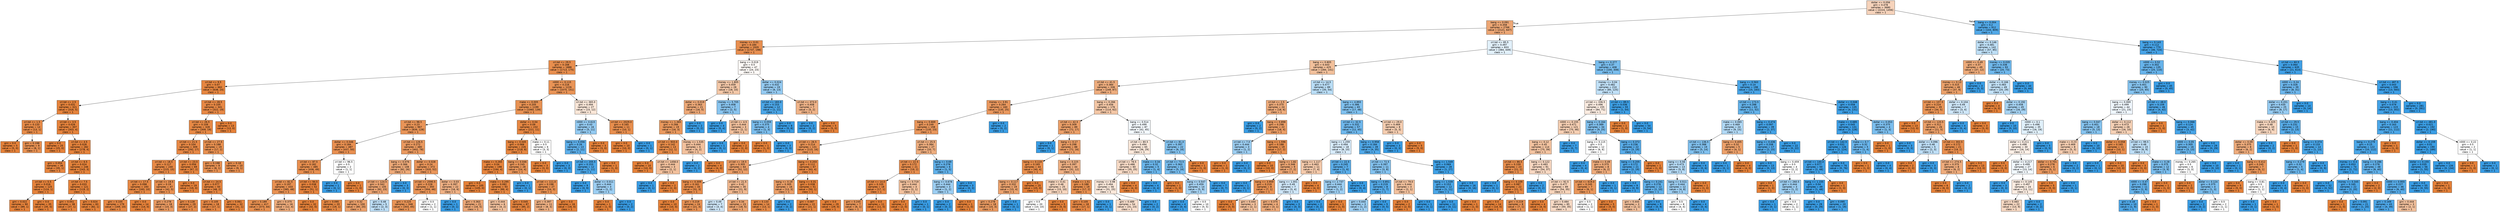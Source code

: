 digraph Tree {
node [shape=box, style="filled", color="black", fontname="helvetica"] ;
edge [fontname="helvetica"] ;
0 [label="dollar <= 0.056\ngini = 0.478\nsamples = 3680\nvalue = [2224, 1456]\nclass = 1", fillcolor="#f6d3bb"] ;
1 [label="bang <= 0.091\ngini = 0.358\nsamples = 2768\nvalue = [2121, 647]\nclass = 1", fillcolor="#eda775"] ;
0 -> 1 [labeldistance=2.5, labelangle=45, headlabel="True"] ;
2 [label="money <= 0.01\ngini = 0.184\nsamples = 1935\nvalue = [1737, 198]\nclass = 1", fillcolor="#e88f50"] ;
1 -> 2 ;
3 [label="crl.tot <= 29.5\ngini = 0.168\nsamples = 1888\nvalue = [1713, 175]\nclass = 1", fillcolor="#e88e4d"] ;
2 -> 3 ;
4 [label="crl.tot <= 9.5\ngini = 0.07\nsamples = 662\nvalue = [638, 24]\nclass = 1", fillcolor="#e68640"] ;
3 -> 4 ;
5 [label="crl.tot <= 2.5\ngini = 0.031\nsamples = 321\nvalue = [316, 5]\nclass = 1", fillcolor="#e5833c"] ;
4 -> 5 ;
6 [label="crl.tot <= 1.5\ngini = 0.133\nsamples = 14\nvalue = [13, 1]\nclass = 1", fillcolor="#e78b48"] ;
5 -> 6 ;
7 [label="gini = 0.0\nsamples = 5\nvalue = [5, 0]\nclass = 1", fillcolor="#e58139"] ;
6 -> 7 ;
8 [label="gini = 0.198\nsamples = 9\nvalue = [8, 1]\nclass = 1", fillcolor="#e89152"] ;
6 -> 8 ;
9 [label="crl.tot <= 3.5\ngini = 0.026\nsamples = 307\nvalue = [303, 4]\nclass = 1", fillcolor="#e5833c"] ;
5 -> 9 ;
10 [label="gini = 0.0\nsamples = 25\nvalue = [25, 0]\nclass = 1", fillcolor="#e58139"] ;
9 -> 10 ;
11 [label="crl.tot <= 4.5\ngini = 0.028\nsamples = 282\nvalue = [278, 4]\nclass = 1", fillcolor="#e5833c"] ;
9 -> 11 ;
12 [label="gini = 0.054\nsamples = 36\nvalue = [35, 1]\nclass = 1", fillcolor="#e6853f"] ;
11 -> 12 ;
13 [label="crl.tot <= 6.5\ngini = 0.024\nsamples = 246\nvalue = [243, 3]\nclass = 1", fillcolor="#e5833b"] ;
11 -> 13 ;
14 [label="crl.tot <= 5.5\ngini = 0.016\nsamples = 125\nvalue = [124, 1]\nclass = 1", fillcolor="#e5823b"] ;
13 -> 14 ;
15 [label="gini = 0.022\nsamples = 90\nvalue = [89, 1]\nclass = 1", fillcolor="#e5823b"] ;
14 -> 15 ;
16 [label="gini = 0.0\nsamples = 35\nvalue = [35, 0]\nclass = 1", fillcolor="#e58139"] ;
14 -> 16 ;
17 [label="crl.tot <= 7.5\ngini = 0.033\nsamples = 121\nvalue = [119, 2]\nclass = 1", fillcolor="#e5833c"] ;
13 -> 17 ;
18 [label="gini = 0.051\nsamples = 38\nvalue = [37, 1]\nclass = 1", fillcolor="#e6843e"] ;
17 -> 18 ;
19 [label="gini = 0.024\nsamples = 83\nvalue = [82, 1]\nclass = 1", fillcolor="#e5833b"] ;
17 -> 19 ;
20 [label="crl.tot <= 28.5\ngini = 0.105\nsamples = 341\nvalue = [322, 19]\nclass = 1", fillcolor="#e78845"] ;
4 -> 20 ;
21 [label="crl.tot <= 26.5\ngini = 0.109\nsamples = 328\nvalue = [309, 19]\nclass = 1", fillcolor="#e78945"] ;
20 -> 21 ;
22 [label="crl.tot <= 21.5\ngini = 0.104\nsamples = 309\nvalue = [292, 17]\nclass = 1", fillcolor="#e78845"] ;
21 -> 22 ;
23 [label="crl.tot <= 18.5\ngini = 0.117\nsamples = 240\nvalue = [225, 15]\nclass = 1", fillcolor="#e78946"] ;
22 -> 23 ;
24 [label="crl.tot <= 17.5\ngini = 0.098\nsamples = 193\nvalue = [183, 10]\nclass = 1", fillcolor="#e68844"] ;
23 -> 24 ;
25 [label="gini = 0.105\nsamples = 179\nvalue = [169, 10]\nclass = 1", fillcolor="#e78845"] ;
24 -> 25 ;
26 [label="gini = 0.0\nsamples = 14\nvalue = [14, 0]\nclass = 1", fillcolor="#e58139"] ;
24 -> 26 ;
27 [label="crl.tot <= 19.5\ngini = 0.19\nsamples = 47\nvalue = [42, 5]\nclass = 1", fillcolor="#e89051"] ;
23 -> 27 ;
28 [label="gini = 0.278\nsamples = 18\nvalue = [15, 3]\nclass = 1", fillcolor="#ea9a61"] ;
27 -> 28 ;
29 [label="gini = 0.128\nsamples = 29\nvalue = [27, 2]\nclass = 1", fillcolor="#e78a48"] ;
27 -> 29 ;
30 [label="crl.tot <= 23.5\ngini = 0.056\nsamples = 69\nvalue = [67, 2]\nclass = 1", fillcolor="#e6853f"] ;
22 -> 30 ;
31 [label="gini = 0.0\nsamples = 19\nvalue = [19, 0]\nclass = 1", fillcolor="#e58139"] ;
30 -> 31 ;
32 [label="crl.tot <= 24.5\ngini = 0.077\nsamples = 50\nvalue = [48, 2]\nclass = 1", fillcolor="#e68641"] ;
30 -> 32 ;
33 [label="gini = 0.105\nsamples = 18\nvalue = [17, 1]\nclass = 1", fillcolor="#e78845"] ;
32 -> 33 ;
34 [label="gini = 0.061\nsamples = 32\nvalue = [31, 1]\nclass = 1", fillcolor="#e6853f"] ;
32 -> 34 ;
35 [label="crl.tot <= 27.5\ngini = 0.188\nsamples = 19\nvalue = [17, 2]\nclass = 1", fillcolor="#e89050"] ;
21 -> 35 ;
36 [label="gini = 0.198\nsamples = 9\nvalue = [8, 1]\nclass = 1", fillcolor="#e89152"] ;
35 -> 36 ;
37 [label="gini = 0.18\nsamples = 10\nvalue = [9, 1]\nclass = 1", fillcolor="#e88f4f"] ;
35 -> 37 ;
38 [label="gini = 0.0\nsamples = 13\nvalue = [13, 0]\nclass = 1", fillcolor="#e58139"] ;
20 -> 38 ;
39 [label="n000 <= 0.115\ngini = 0.216\nsamples = 1226\nvalue = [1075, 151]\nclass = 1", fillcolor="#e99355"] ;
3 -> 39 ;
40 [label="make <= 0.005\ngini = 0.205\nsamples = 1199\nvalue = [1060, 139]\nclass = 1", fillcolor="#e89253"] ;
39 -> 40 ;
41 [label="crl.tot <= 98.5\ngini = 0.23\nsamples = 967\nvalue = [839, 128]\nclass = 1", fillcolor="#e99457"] ;
40 -> 41 ;
42 [label="dollar <= 0.046\ngini = 0.184\nsamples = 487\nvalue = [437, 50]\nclass = 1", fillcolor="#e88f50"] ;
41 -> 42 ;
43 [label="crl.tot <= 87.5\ngini = 0.182\nsamples = 485\nvalue = [436, 49]\nclass = 1", fillcolor="#e88f4f"] ;
42 -> 43 ;
44 [label="crl.tot <= 82.5\ngini = 0.197\nsamples = 433\nvalue = [385, 48]\nclass = 1", fillcolor="#e89152"] ;
43 -> 44 ;
45 [label="gini = 0.189\nsamples = 417\nvalue = [373, 44]\nclass = 1", fillcolor="#e89050"] ;
44 -> 45 ;
46 [label="gini = 0.375\nsamples = 16\nvalue = [12, 4]\nclass = 1", fillcolor="#eeab7b"] ;
44 -> 46 ;
47 [label="crl.tot <= 94.5\ngini = 0.038\nsamples = 52\nvalue = [51, 1]\nclass = 1", fillcolor="#e6833d"] ;
43 -> 47 ;
48 [label="gini = 0.0\nsamples = 32\nvalue = [32, 0]\nclass = 1", fillcolor="#e58139"] ;
47 -> 48 ;
49 [label="gini = 0.095\nsamples = 20\nvalue = [19, 1]\nclass = 1", fillcolor="#e68843"] ;
47 -> 49 ;
50 [label="crl.tot <= 96.5\ngini = 0.5\nsamples = 2\nvalue = [1, 1]\nclass = 1", fillcolor="#ffffff"] ;
42 -> 50 ;
51 [label="gini = 0.0\nsamples = 1\nvalue = [0, 1]\nclass = 1", fillcolor="#399de5"] ;
50 -> 51 ;
52 [label="gini = 0.0\nsamples = 1\nvalue = [1, 0]\nclass = 1", fillcolor="#e58139"] ;
50 -> 52 ;
53 [label="crl.tot <= 126.5\ngini = 0.272\nsamples = 480\nvalue = [402, 78]\nclass = 1", fillcolor="#ea995f"] ;
41 -> 53 ;
54 [label="bang <= 0.076\ngini = 0.366\nsamples = 108\nvalue = [82, 26]\nclass = 1", fillcolor="#eda978"] ;
53 -> 54 ;
55 [label="crl.tot <= 124.5\ngini = 0.342\nsamples = 105\nvalue = [82, 23]\nclass = 1", fillcolor="#eca471"] ;
54 -> 55 ;
56 [label="gini = 0.32\nsamples = 100\nvalue = [80, 20]\nclass = 1", fillcolor="#eca06a"] ;
55 -> 56 ;
57 [label="gini = 0.48\nsamples = 5\nvalue = [2, 3]\nclass = 1", fillcolor="#bddef6"] ;
55 -> 57 ;
58 [label="gini = 0.0\nsamples = 3\nvalue = [0, 3]\nclass = 1", fillcolor="#399de5"] ;
54 -> 58 ;
59 [label="dollar <= 0.028\ngini = 0.24\nsamples = 372\nvalue = [320, 52]\nclass = 1", fillcolor="#e99559"] ;
53 -> 59 ;
60 [label="crl.tot <= 2590.5\ngini = 0.228\nsamples = 350\nvalue = [304, 46]\nclass = 1", fillcolor="#e99457"] ;
59 -> 60 ;
61 [label="gini = 0.225\nsamples = 348\nvalue = [303, 45]\nclass = 1", fillcolor="#e99456"] ;
60 -> 61 ;
62 [label="gini = 0.5\nsamples = 2\nvalue = [1, 1]\nclass = 1", fillcolor="#ffffff"] ;
60 -> 62 ;
63 [label="dollar <= 0.03\ngini = 0.397\nsamples = 22\nvalue = [16, 6]\nclass = 1", fillcolor="#efb083"] ;
59 -> 63 ;
64 [label="gini = 0.0\nsamples = 1\nvalue = [0, 1]\nclass = 1", fillcolor="#399de5"] ;
63 -> 64 ;
65 [label="gini = 0.363\nsamples = 21\nvalue = [16, 5]\nclass = 1", fillcolor="#eda877"] ;
63 -> 65 ;
66 [label="dollar <= 0.04\ngini = 0.09\nsamples = 232\nvalue = [221, 11]\nclass = 1", fillcolor="#e68743"] ;
40 -> 66 ;
67 [label="bang <= 0.045\ngini = 0.068\nsamples = 226\nvalue = [218, 8]\nclass = 1", fillcolor="#e68640"] ;
66 -> 67 ;
68 [label="make <= 0.265\ngini = 0.04\nsamples = 198\nvalue = [194, 4]\nclass = 1", fillcolor="#e6843d"] ;
67 -> 68 ;
69 [label="gini = 0.0\nsamples = 105\nvalue = [105, 0]\nclass = 1", fillcolor="#e58139"] ;
68 -> 69 ;
70 [label="make <= 0.295\ngini = 0.082\nsamples = 93\nvalue = [89, 4]\nclass = 1", fillcolor="#e68742"] ;
68 -> 70 ;
71 [label="gini = 0.444\nsamples = 6\nvalue = [4, 2]\nclass = 1", fillcolor="#f2c09c"] ;
70 -> 71 ;
72 [label="gini = 0.045\nsamples = 87\nvalue = [85, 2]\nclass = 1", fillcolor="#e6843e"] ;
70 -> 72 ;
73 [label="bang <= 0.046\ngini = 0.245\nsamples = 28\nvalue = [24, 4]\nclass = 1", fillcolor="#e9965a"] ;
67 -> 73 ;
74 [label="gini = 0.0\nsamples = 1\nvalue = [0, 1]\nclass = 1", fillcolor="#399de5"] ;
73 -> 74 ;
75 [label="crl.tot <= 111.0\ngini = 0.198\nsamples = 27\nvalue = [24, 3]\nclass = 1", fillcolor="#e89152"] ;
73 -> 75 ;
76 [label="gini = 0.397\nsamples = 11\nvalue = [8, 3]\nclass = 1", fillcolor="#efb083"] ;
75 -> 76 ;
77 [label="gini = 0.0\nsamples = 16\nvalue = [16, 0]\nclass = 1", fillcolor="#e58139"] ;
75 -> 77 ;
78 [label="make <= 0.11\ngini = 0.5\nsamples = 6\nvalue = [3, 3]\nclass = 1", fillcolor="#ffffff"] ;
66 -> 78 ;
79 [label="gini = 0.0\nsamples = 3\nvalue = [3, 0]\nclass = 1", fillcolor="#e58139"] ;
78 -> 79 ;
80 [label="gini = 0.0\nsamples = 3\nvalue = [0, 3]\nclass = 1", fillcolor="#399de5"] ;
78 -> 80 ;
81 [label="crl.tot <= 365.0\ngini = 0.494\nsamples = 27\nvalue = [15, 12]\nclass = 1", fillcolor="#fae6d7"] ;
39 -> 81 ;
82 [label="n000 <= 0.615\ngini = 0.43\nsamples = 16\nvalue = [5, 11]\nclass = 1", fillcolor="#93caf1"] ;
81 -> 82 ;
83 [label="bang <= 0.056\ngini = 0.26\nsamples = 13\nvalue = [2, 11]\nclass = 1", fillcolor="#5dafea"] ;
82 -> 83 ;
84 [label="crl.tot <= 205.5\ngini = 0.153\nsamples = 12\nvalue = [1, 11]\nclass = 1", fillcolor="#4ba6e7"] ;
83 -> 84 ;
85 [label="gini = 0.0\nsamples = 9\nvalue = [0, 9]\nclass = 1", fillcolor="#399de5"] ;
84 -> 85 ;
86 [label="dollar <= 0.011\ngini = 0.444\nsamples = 3\nvalue = [1, 2]\nclass = 1", fillcolor="#9ccef2"] ;
84 -> 86 ;
87 [label="gini = 0.0\nsamples = 1\nvalue = [1, 0]\nclass = 1", fillcolor="#e58139"] ;
86 -> 87 ;
88 [label="gini = 0.0\nsamples = 2\nvalue = [0, 2]\nclass = 1", fillcolor="#399de5"] ;
86 -> 88 ;
89 [label="gini = 0.0\nsamples = 1\nvalue = [1, 0]\nclass = 1", fillcolor="#e58139"] ;
83 -> 89 ;
90 [label="gini = 0.0\nsamples = 3\nvalue = [3, 0]\nclass = 1", fillcolor="#e58139"] ;
82 -> 90 ;
91 [label="crl.tot <= 2029.0\ngini = 0.165\nsamples = 11\nvalue = [10, 1]\nclass = 1", fillcolor="#e88e4d"] ;
81 -> 91 ;
92 [label="gini = 0.0\nsamples = 10\nvalue = [10, 0]\nclass = 1", fillcolor="#e58139"] ;
91 -> 92 ;
93 [label="gini = 0.0\nsamples = 1\nvalue = [0, 1]\nclass = 1", fillcolor="#399de5"] ;
91 -> 93 ;
94 [label="bang <= 0.019\ngini = 0.5\nsamples = 47\nvalue = [24, 23]\nclass = 1", fillcolor="#fefaf7"] ;
2 -> 94 ;
95 [label="money <= 1.805\ngini = 0.459\nsamples = 28\nvalue = [18, 10]\nclass = 1", fillcolor="#f3c7a7"] ;
94 -> 95 ;
96 [label="dollar <= 0.019\ngini = 0.363\nsamples = 21\nvalue = [16, 5]\nclass = 1", fillcolor="#eda877"] ;
95 -> 96 ;
97 [label="money <= 1.365\ngini = 0.266\nsamples = 19\nvalue = [16, 3]\nclass = 1", fillcolor="#ea995e"] ;
96 -> 97 ;
98 [label="crl.tot <= 933.0\ngini = 0.142\nsamples = 13\nvalue = [12, 1]\nclass = 1", fillcolor="#e78c49"] ;
97 -> 98 ;
99 [label="gini = 0.0\nsamples = 10\nvalue = [10, 0]\nclass = 1", fillcolor="#e58139"] ;
98 -> 99 ;
100 [label="crl.tot <= 1458.0\ngini = 0.444\nsamples = 3\nvalue = [2, 1]\nclass = 1", fillcolor="#f2c09c"] ;
98 -> 100 ;
101 [label="gini = 0.0\nsamples = 1\nvalue = [0, 1]\nclass = 1", fillcolor="#399de5"] ;
100 -> 101 ;
102 [label="gini = 0.0\nsamples = 2\nvalue = [2, 0]\nclass = 1", fillcolor="#e58139"] ;
100 -> 102 ;
103 [label="money <= 1.535\ngini = 0.444\nsamples = 6\nvalue = [4, 2]\nclass = 1", fillcolor="#f2c09c"] ;
97 -> 103 ;
104 [label="gini = 0.0\nsamples = 2\nvalue = [0, 2]\nclass = 1", fillcolor="#399de5"] ;
103 -> 104 ;
105 [label="gini = 0.0\nsamples = 4\nvalue = [4, 0]\nclass = 1", fillcolor="#e58139"] ;
103 -> 105 ;
106 [label="gini = 0.0\nsamples = 2\nvalue = [0, 2]\nclass = 1", fillcolor="#399de5"] ;
96 -> 106 ;
107 [label="money <= 5.705\ngini = 0.408\nsamples = 7\nvalue = [2, 5]\nclass = 1", fillcolor="#88c4ef"] ;
95 -> 107 ;
108 [label="gini = 0.0\nsamples = 4\nvalue = [0, 4]\nclass = 1", fillcolor="#399de5"] ;
107 -> 108 ;
109 [label="crl.tot <= 4.5\ngini = 0.444\nsamples = 3\nvalue = [2, 1]\nclass = 1", fillcolor="#f2c09c"] ;
107 -> 109 ;
110 [label="gini = 0.0\nsamples = 1\nvalue = [0, 1]\nclass = 1", fillcolor="#399de5"] ;
109 -> 110 ;
111 [label="gini = 0.0\nsamples = 2\nvalue = [2, 0]\nclass = 1", fillcolor="#e58139"] ;
109 -> 111 ;
112 [label="dollar <= 0.024\ngini = 0.432\nsamples = 19\nvalue = [6, 13]\nclass = 1", fillcolor="#94caf1"] ;
94 -> 112 ;
113 [label="crl.tot <= 183.0\ngini = 0.153\nsamples = 12\nvalue = [1, 11]\nclass = 1", fillcolor="#4ba6e7"] ;
112 -> 113 ;
114 [label="bang <= 0.059\ngini = 0.375\nsamples = 4\nvalue = [1, 3]\nclass = 1", fillcolor="#7bbeee"] ;
113 -> 114 ;
115 [label="gini = 0.0\nsamples = 1\nvalue = [1, 0]\nclass = 1", fillcolor="#e58139"] ;
114 -> 115 ;
116 [label="gini = 0.0\nsamples = 3\nvalue = [0, 3]\nclass = 1", fillcolor="#399de5"] ;
114 -> 116 ;
117 [label="gini = 0.0\nsamples = 8\nvalue = [0, 8]\nclass = 1", fillcolor="#399de5"] ;
113 -> 117 ;
118 [label="crl.tot <= 373.0\ngini = 0.408\nsamples = 7\nvalue = [5, 2]\nclass = 1", fillcolor="#efb388"] ;
112 -> 118 ;
119 [label="gini = 0.0\nsamples = 2\nvalue = [0, 2]\nclass = 1", fillcolor="#399de5"] ;
118 -> 119 ;
120 [label="gini = 0.0\nsamples = 5\nvalue = [5, 0]\nclass = 1", fillcolor="#e58139"] ;
118 -> 120 ;
121 [label="crl.tot <= 85.5\ngini = 0.497\nsamples = 833\nvalue = [384, 449]\nclass = 1", fillcolor="#e2f1fb"] ;
1 -> 121 ;
122 [label="bang <= 0.805\ngini = 0.443\nsamples = 425\nvalue = [284, 141]\nclass = 1", fillcolor="#f2c09b"] ;
121 -> 122 ;
123 [label="crl.tot <= 41.5\ngini = 0.384\nsamples = 336\nvalue = [249, 87]\nclass = 1", fillcolor="#eead7e"] ;
122 -> 123 ;
124 [label="money <= 3.91\ngini = 0.264\nsamples = 160\nvalue = [135, 25]\nclass = 1", fillcolor="#ea985e"] ;
123 -> 124 ;
125 [label="bang <= 0.669\ngini = 0.249\nsamples = 158\nvalue = [135, 23]\nclass = 1", fillcolor="#e9965b"] ;
124 -> 125 ;
126 [label="crl.tot <= 26.5\ngini = 0.214\nsamples = 131\nvalue = [115, 16]\nclass = 1", fillcolor="#e99355"] ;
125 -> 126 ;
127 [label="crl.tot <= 19.5\ngini = 0.305\nsamples = 64\nvalue = [52, 12]\nclass = 1", fillcolor="#eb9e67"] ;
126 -> 127 ;
128 [label="bang <= 0.309\ngini = 0.161\nsamples = 34\nvalue = [31, 3]\nclass = 1", fillcolor="#e88d4c"] ;
127 -> 128 ;
129 [label="gini = 0.0\nsamples = 10\nvalue = [10, 0]\nclass = 1", fillcolor="#e58139"] ;
128 -> 129 ;
130 [label="gini = 0.219\nsamples = 24\nvalue = [21, 3]\nclass = 1", fillcolor="#e99355"] ;
128 -> 130 ;
131 [label="crl.tot <= 21.5\ngini = 0.42\nsamples = 30\nvalue = [21, 9]\nclass = 1", fillcolor="#f0b78e"] ;
127 -> 131 ;
132 [label="gini = 0.49\nsamples = 7\nvalue = [3, 4]\nclass = 1", fillcolor="#cee6f8"] ;
131 -> 132 ;
133 [label="gini = 0.34\nsamples = 23\nvalue = [18, 5]\nclass = 1", fillcolor="#eca470"] ;
131 -> 133 ;
134 [label="bang <= 0.203\ngini = 0.112\nsamples = 67\nvalue = [63, 4]\nclass = 1", fillcolor="#e78946"] ;
126 -> 134 ;
135 [label="bang <= 0.19\ngini = 0.305\nsamples = 16\nvalue = [13, 3]\nclass = 1", fillcolor="#eb9e67"] ;
134 -> 135 ;
136 [label="gini = 0.133\nsamples = 14\nvalue = [13, 1]\nclass = 1", fillcolor="#e78b48"] ;
135 -> 136 ;
137 [label="gini = 0.0\nsamples = 2\nvalue = [0, 2]\nclass = 1", fillcolor="#399de5"] ;
135 -> 137 ;
138 [label="bang <= 0.31\ngini = 0.038\nsamples = 51\nvalue = [50, 1]\nclass = 1", fillcolor="#e6843d"] ;
134 -> 138 ;
139 [label="gini = 0.087\nsamples = 22\nvalue = [21, 1]\nclass = 1", fillcolor="#e68742"] ;
138 -> 139 ;
140 [label="gini = 0.0\nsamples = 29\nvalue = [29, 0]\nclass = 1", fillcolor="#e58139"] ;
138 -> 140 ;
141 [label="crl.tot <= 25.5\ngini = 0.384\nsamples = 27\nvalue = [20, 7]\nclass = 1", fillcolor="#eead7e"] ;
125 -> 141 ;
142 [label="crl.tot <= 22.5\ngini = 0.172\nsamples = 21\nvalue = [19, 2]\nclass = 1", fillcolor="#e88e4e"] ;
141 -> 142 ;
143 [label="crl.tot <= 14.0\ngini = 0.105\nsamples = 18\nvalue = [17, 1]\nclass = 1", fillcolor="#e78845"] ;
142 -> 143 ;
144 [label="gini = 0.245\nsamples = 7\nvalue = [6, 1]\nclass = 1", fillcolor="#e9965a"] ;
143 -> 144 ;
145 [label="gini = 0.0\nsamples = 11\nvalue = [11, 0]\nclass = 1", fillcolor="#e58139"] ;
143 -> 145 ;
146 [label="bang <= 0.719\ngini = 0.444\nsamples = 3\nvalue = [2, 1]\nclass = 1", fillcolor="#f2c09c"] ;
142 -> 146 ;
147 [label="gini = 0.0\nsamples = 2\nvalue = [2, 0]\nclass = 1", fillcolor="#e58139"] ;
146 -> 147 ;
148 [label="gini = 0.0\nsamples = 1\nvalue = [0, 1]\nclass = 1", fillcolor="#399de5"] ;
146 -> 148 ;
149 [label="bang <= 0.69\ngini = 0.278\nsamples = 6\nvalue = [1, 5]\nclass = 1", fillcolor="#61b1ea"] ;
141 -> 149 ;
150 [label="bang <= 0.678\ngini = 0.444\nsamples = 3\nvalue = [1, 2]\nclass = 1", fillcolor="#9ccef2"] ;
149 -> 150 ;
151 [label="gini = 0.0\nsamples = 2\nvalue = [0, 2]\nclass = 1", fillcolor="#399de5"] ;
150 -> 151 ;
152 [label="gini = 0.0\nsamples = 1\nvalue = [1, 0]\nclass = 1", fillcolor="#e58139"] ;
150 -> 152 ;
153 [label="gini = 0.0\nsamples = 3\nvalue = [0, 3]\nclass = 1", fillcolor="#399de5"] ;
149 -> 153 ;
154 [label="gini = 0.0\nsamples = 2\nvalue = [0, 2]\nclass = 1", fillcolor="#399de5"] ;
124 -> 154 ;
155 [label="bang <= 0.266\ngini = 0.456\nsamples = 176\nvalue = [114, 62]\nclass = 1", fillcolor="#f3c6a5"] ;
123 -> 155 ;
156 [label="crl.tot <= 42.5\ngini = 0.309\nsamples = 89\nvalue = [72, 17]\nclass = 1", fillcolor="#eb9f68"] ;
155 -> 156 ;
157 [label="gini = 0.0\nsamples = 1\nvalue = [0, 1]\nclass = 1", fillcolor="#399de5"] ;
156 -> 157 ;
158 [label="bang <= 0.17\ngini = 0.298\nsamples = 88\nvalue = [72, 16]\nclass = 1", fillcolor="#eb9d65"] ;
156 -> 158 ;
159 [label="bang <= 0.119\ngini = 0.165\nsamples = 44\nvalue = [40, 4]\nclass = 1", fillcolor="#e88e4d"] ;
158 -> 159 ;
160 [label="bang <= 0.117\ngini = 0.332\nsamples = 19\nvalue = [15, 4]\nclass = 1", fillcolor="#eca36e"] ;
159 -> 160 ;
161 [label="gini = 0.278\nsamples = 18\nvalue = [15, 3]\nclass = 1", fillcolor="#ea9a61"] ;
160 -> 161 ;
162 [label="gini = 0.0\nsamples = 1\nvalue = [0, 1]\nclass = 1", fillcolor="#399de5"] ;
160 -> 162 ;
163 [label="gini = 0.0\nsamples = 25\nvalue = [25, 0]\nclass = 1", fillcolor="#e58139"] ;
159 -> 163 ;
164 [label="bang <= 0.225\ngini = 0.397\nsamples = 44\nvalue = [32, 12]\nclass = 1", fillcolor="#efb083"] ;
158 -> 164 ;
165 [label="make <= 0.41\ngini = 0.48\nsamples = 25\nvalue = [15, 10]\nclass = 1", fillcolor="#f6d5bd"] ;
164 -> 165 ;
166 [label="gini = 0.5\nsamples = 20\nvalue = [10, 10]\nclass = 1", fillcolor="#ffffff"] ;
165 -> 166 ;
167 [label="gini = 0.0\nsamples = 5\nvalue = [5, 0]\nclass = 1", fillcolor="#e58139"] ;
165 -> 167 ;
168 [label="make <= 1.51\ngini = 0.188\nsamples = 19\nvalue = [17, 2]\nclass = 1", fillcolor="#e89050"] ;
164 -> 168 ;
169 [label="gini = 0.105\nsamples = 18\nvalue = [17, 1]\nclass = 1", fillcolor="#e78845"] ;
168 -> 169 ;
170 [label="gini = 0.0\nsamples = 1\nvalue = [0, 1]\nclass = 1", fillcolor="#399de5"] ;
168 -> 170 ;
171 [label="bang <= 0.514\ngini = 0.499\nsamples = 87\nvalue = [42, 45]\nclass = 1", fillcolor="#f2f8fd"] ;
155 -> 171 ;
172 [label="crl.tot <= 80.5\ngini = 0.494\nsamples = 65\nvalue = [36, 29]\nclass = 1", fillcolor="#fae7d9"] ;
171 -> 172 ;
173 [label="crl.tot <= 78.5\ngini = 0.486\nsamples = 60\nvalue = [35, 25]\nclass = 1", fillcolor="#f8dbc6"] ;
172 -> 173 ;
174 [label="money <= 0.98\ngini = 0.494\nsamples = 56\nvalue = [31, 25]\nclass = 1", fillcolor="#fae7d9"] ;
173 -> 174 ;
175 [label="gini = 0.489\nsamples = 54\nvalue = [31, 23]\nclass = 1", fillcolor="#f8decc"] ;
174 -> 175 ;
176 [label="gini = 0.0\nsamples = 2\nvalue = [0, 2]\nclass = 1", fillcolor="#399de5"] ;
174 -> 176 ;
177 [label="gini = 0.0\nsamples = 4\nvalue = [4, 0]\nclass = 1", fillcolor="#e58139"] ;
173 -> 177 ;
178 [label="make <= 0.34\ngini = 0.32\nsamples = 5\nvalue = [1, 4]\nclass = 1", fillcolor="#6ab6ec"] ;
172 -> 178 ;
179 [label="gini = 0.0\nsamples = 4\nvalue = [0, 4]\nclass = 1", fillcolor="#399de5"] ;
178 -> 179 ;
180 [label="gini = 0.0\nsamples = 1\nvalue = [1, 0]\nclass = 1", fillcolor="#e58139"] ;
178 -> 180 ;
181 [label="crl.tot <= 81.0\ngini = 0.397\nsamples = 22\nvalue = [6, 16]\nclass = 1", fillcolor="#83c2ef"] ;
171 -> 181 ;
182 [label="crl.tot <= 73.5\ngini = 0.363\nsamples = 21\nvalue = [5, 16]\nclass = 1", fillcolor="#77bced"] ;
181 -> 182 ;
183 [label="bang <= 0.547\ngini = 0.459\nsamples = 14\nvalue = [5, 9]\nclass = 1", fillcolor="#a7d3f3"] ;
182 -> 183 ;
184 [label="gini = 0.0\nsamples = 4\nvalue = [0, 4]\nclass = 1", fillcolor="#399de5"] ;
183 -> 184 ;
185 [label="gini = 0.5\nsamples = 10\nvalue = [5, 5]\nclass = 1", fillcolor="#ffffff"] ;
183 -> 185 ;
186 [label="gini = 0.0\nsamples = 7\nvalue = [0, 7]\nclass = 1", fillcolor="#399de5"] ;
182 -> 186 ;
187 [label="gini = 0.0\nsamples = 1\nvalue = [1, 0]\nclass = 1", fillcolor="#e58139"] ;
181 -> 187 ;
188 [label="crl.tot <= 14.5\ngini = 0.477\nsamples = 89\nvalue = [35, 54]\nclass = 1", fillcolor="#b9ddf6"] ;
122 -> 188 ;
189 [label="crl.tot <= 2.5\ngini = 0.375\nsamples = 24\nvalue = [18, 6]\nclass = 1", fillcolor="#eeab7b"] ;
188 -> 189 ;
190 [label="gini = 0.0\nsamples = 2\nvalue = [0, 2]\nclass = 1", fillcolor="#399de5"] ;
189 -> 190 ;
191 [label="bang <= 0.898\ngini = 0.298\nsamples = 22\nvalue = [18, 4]\nclass = 1", fillcolor="#eb9d65"] ;
189 -> 191 ;
192 [label="crl.tot <= 7.0\ngini = 0.444\nsamples = 3\nvalue = [1, 2]\nclass = 1", fillcolor="#9ccef2"] ;
191 -> 192 ;
193 [label="gini = 0.0\nsamples = 1\nvalue = [1, 0]\nclass = 1", fillcolor="#e58139"] ;
192 -> 193 ;
194 [label="gini = 0.0\nsamples = 2\nvalue = [0, 2]\nclass = 1", fillcolor="#399de5"] ;
192 -> 194 ;
195 [label="bang <= 1.596\ngini = 0.188\nsamples = 19\nvalue = [17, 2]\nclass = 1", fillcolor="#e89050"] ;
191 -> 195 ;
196 [label="gini = 0.0\nsamples = 10\nvalue = [10, 0]\nclass = 1", fillcolor="#e58139"] ;
195 -> 196 ;
197 [label="bang <= 1.82\ngini = 0.346\nsamples = 9\nvalue = [7, 2]\nclass = 1", fillcolor="#eca572"] ;
195 -> 197 ;
198 [label="gini = 0.0\nsamples = 1\nvalue = [0, 1]\nclass = 1", fillcolor="#399de5"] ;
197 -> 198 ;
199 [label="bang <= 3.959\ngini = 0.219\nsamples = 8\nvalue = [7, 1]\nclass = 1", fillcolor="#e99355"] ;
197 -> 199 ;
200 [label="gini = 0.0\nsamples = 5\nvalue = [5, 0]\nclass = 1", fillcolor="#e58139"] ;
199 -> 200 ;
201 [label="gini = 0.444\nsamples = 3\nvalue = [2, 1]\nclass = 1", fillcolor="#f2c09c"] ;
199 -> 201 ;
202 [label="bang <= 4.893\ngini = 0.386\nsamples = 65\nvalue = [17, 48]\nclass = 1", fillcolor="#7fc0ee"] ;
188 -> 202 ;
203 [label="crl.tot <= 32.5\ngini = 0.332\nsamples = 57\nvalue = [12, 45]\nclass = 1", fillcolor="#6eb7ec"] ;
202 -> 203 ;
204 [label="bang <= 1.259\ngini = 0.494\nsamples = 18\nvalue = [8, 10]\nclass = 1", fillcolor="#d7ebfa"] ;
203 -> 204 ;
205 [label="bang <= 1.117\ngini = 0.463\nsamples = 11\nvalue = [7, 4]\nclass = 1", fillcolor="#f4c9aa"] ;
204 -> 205 ;
206 [label="bang <= 1.001\ngini = 0.49\nsamples = 7\nvalue = [3, 4]\nclass = 1", fillcolor="#cee6f8"] ;
205 -> 206 ;
207 [label="gini = 0.375\nsamples = 4\nvalue = [3, 1]\nclass = 1", fillcolor="#eeab7b"] ;
206 -> 207 ;
208 [label="gini = 0.0\nsamples = 3\nvalue = [0, 3]\nclass = 1", fillcolor="#399de5"] ;
206 -> 208 ;
209 [label="gini = 0.0\nsamples = 4\nvalue = [4, 0]\nclass = 1", fillcolor="#e58139"] ;
205 -> 209 ;
210 [label="crl.tot <= 22.5\ngini = 0.245\nsamples = 7\nvalue = [1, 6]\nclass = 1", fillcolor="#5aade9"] ;
204 -> 210 ;
211 [label="bang <= 2.737\ngini = 0.444\nsamples = 3\nvalue = [1, 2]\nclass = 1", fillcolor="#9ccef2"] ;
210 -> 211 ;
212 [label="gini = 0.0\nsamples = 2\nvalue = [0, 2]\nclass = 1", fillcolor="#399de5"] ;
211 -> 212 ;
213 [label="gini = 0.0\nsamples = 1\nvalue = [1, 0]\nclass = 1", fillcolor="#e58139"] ;
211 -> 213 ;
214 [label="gini = 0.0\nsamples = 4\nvalue = [0, 4]\nclass = 1", fillcolor="#399de5"] ;
210 -> 214 ;
215 [label="bang <= 0.958\ngini = 0.184\nsamples = 39\nvalue = [4, 35]\nclass = 1", fillcolor="#50a8e8"] ;
203 -> 215 ;
216 [label="crl.tot <= 72.5\ngini = 0.397\nsamples = 11\nvalue = [3, 8]\nclass = 1", fillcolor="#83c2ef"] ;
215 -> 216 ;
217 [label="bang <= 0.851\ngini = 0.219\nsamples = 8\nvalue = [1, 7]\nclass = 1", fillcolor="#55abe9"] ;
216 -> 217 ;
218 [label="gini = 0.444\nsamples = 3\nvalue = [1, 2]\nclass = 1", fillcolor="#9ccef2"] ;
217 -> 218 ;
219 [label="gini = 0.0\nsamples = 5\nvalue = [0, 5]\nclass = 1", fillcolor="#399de5"] ;
217 -> 219 ;
220 [label="crl.tot <= 79.0\ngini = 0.444\nsamples = 3\nvalue = [2, 1]\nclass = 1", fillcolor="#f2c09c"] ;
216 -> 220 ;
221 [label="gini = 0.0\nsamples = 2\nvalue = [2, 0]\nclass = 1", fillcolor="#e58139"] ;
220 -> 221 ;
222 [label="gini = 0.0\nsamples = 1\nvalue = [0, 1]\nclass = 1", fillcolor="#399de5"] ;
220 -> 222 ;
223 [label="bang <= 1.549\ngini = 0.069\nsamples = 28\nvalue = [1, 27]\nclass = 1", fillcolor="#40a1e6"] ;
215 -> 223 ;
224 [label="bang <= 1.539\ngini = 0.153\nsamples = 12\nvalue = [1, 11]\nclass = 1", fillcolor="#4ba6e7"] ;
223 -> 224 ;
225 [label="gini = 0.0\nsamples = 11\nvalue = [0, 11]\nclass = 1", fillcolor="#399de5"] ;
224 -> 225 ;
226 [label="gini = 0.0\nsamples = 1\nvalue = [1, 0]\nclass = 1", fillcolor="#e58139"] ;
224 -> 226 ;
227 [label="gini = 0.0\nsamples = 16\nvalue = [0, 16]\nclass = 1", fillcolor="#399de5"] ;
223 -> 227 ;
228 [label="crl.tot <= 29.0\ngini = 0.469\nsamples = 8\nvalue = [5, 3]\nclass = 1", fillcolor="#f5cdb0"] ;
202 -> 228 ;
229 [label="gini = 0.0\nsamples = 3\nvalue = [0, 3]\nclass = 1", fillcolor="#399de5"] ;
228 -> 229 ;
230 [label="gini = 0.0\nsamples = 5\nvalue = [5, 0]\nclass = 1", fillcolor="#e58139"] ;
228 -> 230 ;
231 [label="bang <= 0.377\ngini = 0.37\nsamples = 408\nvalue = [100, 308]\nclass = 1", fillcolor="#79bded"] ;
121 -> 231 ;
232 [label="money <= 0.04\ngini = 0.482\nsamples = 210\nvalue = [85, 125]\nclass = 1", fillcolor="#c0e0f7"] ;
231 -> 232 ;
233 [label="crl.tot <= 336.5\ngini = 0.496\nsamples = 155\nvalue = [84, 71]\nclass = 1", fillcolor="#fbebe0"] ;
232 -> 233 ;
234 [label="n000 <= 0.155\ngini = 0.471\nsamples = 121\nvalue = [75, 46]\nclass = 1", fillcolor="#f5ceb2"] ;
233 -> 234 ;
235 [label="bang <= 0.12\ngini = 0.45\nsamples = 114\nvalue = [75, 39]\nclass = 1", fillcolor="#f3c3a0"] ;
234 -> 235 ;
236 [label="crl.tot <= 86.5\ngini = 0.159\nsamples = 23\nvalue = [21, 2]\nclass = 1", fillcolor="#e78d4c"] ;
235 -> 236 ;
237 [label="gini = 0.0\nsamples = 1\nvalue = [0, 1]\nclass = 1", fillcolor="#399de5"] ;
236 -> 237 ;
238 [label="bang <= 0.109\ngini = 0.087\nsamples = 22\nvalue = [21, 1]\nclass = 1", fillcolor="#e68742"] ;
236 -> 238 ;
239 [label="gini = 0.0\nsamples = 14\nvalue = [14, 0]\nclass = 1", fillcolor="#e58139"] ;
238 -> 239 ;
240 [label="gini = 0.219\nsamples = 8\nvalue = [7, 1]\nclass = 1", fillcolor="#e99355"] ;
238 -> 240 ;
241 [label="bang <= 0.122\ngini = 0.483\nsamples = 91\nvalue = [54, 37]\nclass = 1", fillcolor="#f7d7c1"] ;
235 -> 241 ;
242 [label="gini = 0.0\nsamples = 2\nvalue = [0, 2]\nclass = 1", fillcolor="#399de5"] ;
241 -> 242 ;
243 [label="crl.tot <= 92.5\ngini = 0.477\nsamples = 89\nvalue = [54, 35]\nclass = 1", fillcolor="#f6d3b9"] ;
241 -> 243 ;
244 [label="gini = 0.0\nsamples = 4\nvalue = [4, 0]\nclass = 1", fillcolor="#e58139"] ;
243 -> 244 ;
245 [label="gini = 0.484\nsamples = 85\nvalue = [50, 35]\nclass = 1", fillcolor="#f7d9c4"] ;
243 -> 245 ;
246 [label="gini = 0.0\nsamples = 7\nvalue = [0, 7]\nclass = 1", fillcolor="#399de5"] ;
234 -> 246 ;
247 [label="bang <= 0.164\ngini = 0.389\nsamples = 34\nvalue = [9, 25]\nclass = 1", fillcolor="#80c0ee"] ;
233 -> 247 ;
248 [label="bang <= 0.115\ngini = 0.5\nsamples = 12\nvalue = [6, 6]\nclass = 1", fillcolor="#ffffff"] ;
247 -> 248 ;
249 [label="gini = 0.0\nsamples = 4\nvalue = [0, 4]\nclass = 1", fillcolor="#399de5"] ;
248 -> 249 ;
250 [label="make <= 0.49\ngini = 0.375\nsamples = 8\nvalue = [6, 2]\nclass = 1", fillcolor="#eeab7b"] ;
248 -> 250 ;
251 [label="crl.tot <= 619.0\ngini = 0.245\nsamples = 7\nvalue = [6, 1]\nclass = 1", fillcolor="#e9965a"] ;
250 -> 251 ;
252 [label="gini = 0.5\nsamples = 2\nvalue = [1, 1]\nclass = 1", fillcolor="#ffffff"] ;
251 -> 252 ;
253 [label="gini = 0.0\nsamples = 5\nvalue = [5, 0]\nclass = 1", fillcolor="#e58139"] ;
251 -> 253 ;
254 [label="gini = 0.0\nsamples = 1\nvalue = [0, 1]\nclass = 1", fillcolor="#399de5"] ;
250 -> 254 ;
255 [label="bang <= 0.372\ngini = 0.236\nsamples = 22\nvalue = [3, 19]\nclass = 1", fillcolor="#58ace9"] ;
247 -> 255 ;
256 [label="bang <= 0.205\ngini = 0.172\nsamples = 21\nvalue = [2, 19]\nclass = 1", fillcolor="#4ea7e8"] ;
255 -> 256 ;
257 [label="gini = 0.0\nsamples = 9\nvalue = [0, 9]\nclass = 1", fillcolor="#399de5"] ;
256 -> 257 ;
258 [label="bang <= 0.241\ngini = 0.278\nsamples = 12\nvalue = [2, 10]\nclass = 1", fillcolor="#61b1ea"] ;
256 -> 258 ;
259 [label="gini = 0.444\nsamples = 3\nvalue = [2, 1]\nclass = 1", fillcolor="#f2c09c"] ;
258 -> 259 ;
260 [label="gini = 0.0\nsamples = 9\nvalue = [0, 9]\nclass = 1", fillcolor="#399de5"] ;
258 -> 260 ;
261 [label="gini = 0.0\nsamples = 1\nvalue = [1, 0]\nclass = 1", fillcolor="#e58139"] ;
255 -> 261 ;
262 [label="crl.tot <= 89.5\ngini = 0.036\nsamples = 55\nvalue = [1, 54]\nclass = 1", fillcolor="#3d9fe5"] ;
232 -> 262 ;
263 [label="gini = 0.0\nsamples = 1\nvalue = [1, 0]\nclass = 1", fillcolor="#e58139"] ;
262 -> 263 ;
264 [label="gini = 0.0\nsamples = 54\nvalue = [0, 54]\nclass = 1", fillcolor="#399de5"] ;
262 -> 264 ;
265 [label="bang <= 0.563\ngini = 0.14\nsamples = 198\nvalue = [15, 183]\nclass = 1", fillcolor="#49a5e7"] ;
231 -> 265 ;
266 [label="crl.tot <= 173.5\ngini = 0.288\nsamples = 63\nvalue = [11, 52]\nclass = 1", fillcolor="#63b2ea"] ;
265 -> 266 ;
267 [label="make <= 0.065\ngini = 0.469\nsamples = 24\nvalue = [9, 15]\nclass = 1", fillcolor="#b0d8f5"] ;
266 -> 267 ;
268 [label="crl.tot <= 136.5\ngini = 0.388\nsamples = 19\nvalue = [5, 14]\nclass = 1", fillcolor="#80c0ee"] ;
267 -> 268 ;
269 [label="bang <= 0.56\ngini = 0.473\nsamples = 13\nvalue = [5, 8]\nclass = 1", fillcolor="#b5daf5"] ;
268 -> 269 ;
270 [label="bang <= 0.511\ngini = 0.444\nsamples = 12\nvalue = [4, 8]\nclass = 1", fillcolor="#9ccef2"] ;
269 -> 270 ;
271 [label="gini = 0.5\nsamples = 8\nvalue = [4, 4]\nclass = 1", fillcolor="#ffffff"] ;
270 -> 271 ;
272 [label="gini = 0.0\nsamples = 4\nvalue = [0, 4]\nclass = 1", fillcolor="#399de5"] ;
270 -> 272 ;
273 [label="gini = 0.0\nsamples = 1\nvalue = [1, 0]\nclass = 1", fillcolor="#e58139"] ;
269 -> 273 ;
274 [label="gini = 0.0\nsamples = 6\nvalue = [0, 6]\nclass = 1", fillcolor="#399de5"] ;
268 -> 274 ;
275 [label="bang <= 0.405\ngini = 0.32\nsamples = 5\nvalue = [4, 1]\nclass = 1", fillcolor="#eca06a"] ;
267 -> 275 ;
276 [label="gini = 0.0\nsamples = 1\nvalue = [0, 1]\nclass = 1", fillcolor="#399de5"] ;
275 -> 276 ;
277 [label="gini = 0.0\nsamples = 4\nvalue = [4, 0]\nclass = 1", fillcolor="#e58139"] ;
275 -> 277 ;
278 [label="bang <= 0.474\ngini = 0.097\nsamples = 39\nvalue = [2, 37]\nclass = 1", fillcolor="#44a2e6"] ;
266 -> 278 ;
279 [label="bang <= 0.436\ngini = 0.208\nsamples = 17\nvalue = [2, 15]\nclass = 1", fillcolor="#53aae8"] ;
278 -> 279 ;
280 [label="gini = 0.0\nsamples = 13\nvalue = [0, 13]\nclass = 1", fillcolor="#399de5"] ;
279 -> 280 ;
281 [label="bang <= 0.459\ngini = 0.5\nsamples = 4\nvalue = [2, 2]\nclass = 1", fillcolor="#ffffff"] ;
279 -> 281 ;
282 [label="gini = 0.0\nsamples = 1\nvalue = [1, 0]\nclass = 1", fillcolor="#e58139"] ;
281 -> 282 ;
283 [label="crl.tot <= 260.5\ngini = 0.444\nsamples = 3\nvalue = [1, 2]\nclass = 1", fillcolor="#9ccef2"] ;
281 -> 283 ;
284 [label="gini = 0.0\nsamples = 1\nvalue = [0, 1]\nclass = 1", fillcolor="#399de5"] ;
283 -> 284 ;
285 [label="gini = 0.5\nsamples = 2\nvalue = [1, 1]\nclass = 1", fillcolor="#ffffff"] ;
283 -> 285 ;
286 [label="gini = 0.0\nsamples = 22\nvalue = [0, 22]\nclass = 1", fillcolor="#399de5"] ;
278 -> 286 ;
287 [label="dollar <= 0.048\ngini = 0.058\nsamples = 135\nvalue = [4, 131]\nclass = 1", fillcolor="#3fa0e6"] ;
265 -> 287 ;
288 [label="make <= 0.685\ngini = 0.045\nsamples = 131\nvalue = [3, 128]\nclass = 1", fillcolor="#3e9fe6"] ;
287 -> 288 ;
289 [label="crl.tot <= 142.5\ngini = 0.031\nsamples = 126\nvalue = [2, 124]\nclass = 1", fillcolor="#3c9fe5"] ;
288 -> 289 ;
290 [label="crl.tot <= 140.0\ngini = 0.077\nsamples = 50\nvalue = [2, 48]\nclass = 1", fillcolor="#41a1e6"] ;
289 -> 290 ;
291 [label="bang <= 1.155\ngini = 0.04\nsamples = 49\nvalue = [1, 48]\nclass = 1", fillcolor="#3d9fe6"] ;
290 -> 291 ;
292 [label="gini = 0.0\nsamples = 29\nvalue = [0, 29]\nclass = 1", fillcolor="#399de5"] ;
291 -> 292 ;
293 [label="gini = 0.095\nsamples = 20\nvalue = [1, 19]\nclass = 1", fillcolor="#43a2e6"] ;
291 -> 293 ;
294 [label="gini = 0.0\nsamples = 1\nvalue = [1, 0]\nclass = 1", fillcolor="#e58139"] ;
290 -> 294 ;
295 [label="gini = 0.0\nsamples = 76\nvalue = [0, 76]\nclass = 1", fillcolor="#399de5"] ;
289 -> 295 ;
296 [label="make <= 0.7\ngini = 0.32\nsamples = 5\nvalue = [1, 4]\nclass = 1", fillcolor="#6ab6ec"] ;
288 -> 296 ;
297 [label="gini = 0.0\nsamples = 1\nvalue = [1, 0]\nclass = 1", fillcolor="#e58139"] ;
296 -> 297 ;
298 [label="gini = 0.0\nsamples = 4\nvalue = [0, 4]\nclass = 1", fillcolor="#399de5"] ;
296 -> 298 ;
299 [label="dollar <= 0.053\ngini = 0.375\nsamples = 4\nvalue = [1, 3]\nclass = 1", fillcolor="#7bbeee"] ;
287 -> 299 ;
300 [label="gini = 0.0\nsamples = 1\nvalue = [1, 0]\nclass = 1", fillcolor="#e58139"] ;
299 -> 300 ;
301 [label="gini = 0.0\nsamples = 3\nvalue = [0, 3]\nclass = 1", fillcolor="#399de5"] ;
299 -> 301 ;
302 [label="bang <= 0.004\ngini = 0.2\nsamples = 912\nvalue = [103, 809]\nclass = 1", fillcolor="#52a9e8"] ;
0 -> 302 [labeldistance=2.5, labelangle=-45, headlabel="False"] ;
303 [label="dollar <= 0.146\ngini = 0.481\nsamples = 142\nvalue = [57, 85]\nclass = 1", fillcolor="#bedff6"] ;
302 -> 303 ;
304 [label="n000 <= 0.49\ngini = 0.37\nsamples = 49\nvalue = [37, 12]\nclass = 1", fillcolor="#edaa79"] ;
303 -> 304 ;
305 [label="money <= 0.13\ngini = 0.315\nsamples = 46\nvalue = [37, 9]\nclass = 1", fillcolor="#eba069"] ;
304 -> 305 ;
306 [label="crl.tot <= 107.5\ngini = 0.224\nsamples = 39\nvalue = [34, 5]\nclass = 1", fillcolor="#e99456"] ;
305 -> 306 ;
307 [label="gini = 0.0\nsamples = 13\nvalue = [13, 0]\nclass = 1", fillcolor="#e58139"] ;
306 -> 307 ;
308 [label="crl.tot <= 120.5\ngini = 0.311\nsamples = 26\nvalue = [21, 5]\nclass = 1", fillcolor="#eb9f68"] ;
306 -> 308 ;
309 [label="dollar <= 0.096\ngini = 0.48\nsamples = 5\nvalue = [2, 3]\nclass = 1", fillcolor="#bddef6"] ;
308 -> 309 ;
310 [label="gini = 0.0\nsamples = 2\nvalue = [2, 0]\nclass = 1", fillcolor="#e58139"] ;
309 -> 310 ;
311 [label="gini = 0.0\nsamples = 3\nvalue = [0, 3]\nclass = 1", fillcolor="#399de5"] ;
309 -> 311 ;
312 [label="crl.tot <= 302.5\ngini = 0.172\nsamples = 21\nvalue = [19, 2]\nclass = 1", fillcolor="#e88e4e"] ;
308 -> 312 ;
313 [label="crl.tot <= 274.5\ngini = 0.375\nsamples = 8\nvalue = [6, 2]\nclass = 1", fillcolor="#eeab7b"] ;
312 -> 313 ;
314 [label="gini = 0.0\nsamples = 6\nvalue = [6, 0]\nclass = 1", fillcolor="#e58139"] ;
313 -> 314 ;
315 [label="gini = 0.0\nsamples = 2\nvalue = [0, 2]\nclass = 1", fillcolor="#399de5"] ;
313 -> 315 ;
316 [label="gini = 0.0\nsamples = 13\nvalue = [13, 0]\nclass = 1", fillcolor="#e58139"] ;
312 -> 316 ;
317 [label="dollar <= 0.104\ngini = 0.49\nsamples = 7\nvalue = [3, 4]\nclass = 1", fillcolor="#cee6f8"] ;
305 -> 317 ;
318 [label="gini = 0.0\nsamples = 4\nvalue = [0, 4]\nclass = 1", fillcolor="#399de5"] ;
317 -> 318 ;
319 [label="gini = 0.0\nsamples = 3\nvalue = [3, 0]\nclass = 1", fillcolor="#e58139"] ;
317 -> 319 ;
320 [label="gini = 0.0\nsamples = 3\nvalue = [0, 3]\nclass = 1", fillcolor="#399de5"] ;
304 -> 320 ;
321 [label="money <= 0.035\ngini = 0.338\nsamples = 93\nvalue = [20, 73]\nclass = 1", fillcolor="#6fb8ec"] ;
303 -> 321 ;
322 [label="dollar <= 0.166\ngini = 0.483\nsamples = 49\nvalue = [20, 29]\nclass = 1", fillcolor="#c2e1f7"] ;
321 -> 322 ;
323 [label="gini = 0.0\nsamples = 4\nvalue = [4, 0]\nclass = 1", fillcolor="#e58139"] ;
322 -> 323 ;
324 [label="dollar <= 0.192\ngini = 0.458\nsamples = 45\nvalue = [16, 29]\nclass = 1", fillcolor="#a6d3f3"] ;
322 -> 324 ;
325 [label="gini = 0.0\nsamples = 10\nvalue = [0, 10]\nclass = 1", fillcolor="#399de5"] ;
324 -> 325 ;
326 [label="n000 <= 0.1\ngini = 0.496\nsamples = 35\nvalue = [16, 19]\nclass = 1", fillcolor="#e0f0fb"] ;
324 -> 326 ;
327 [label="dollar <= 0.211\ngini = 0.498\nsamples = 30\nvalue = [16, 14]\nclass = 1", fillcolor="#fcefe6"] ;
326 -> 327 ;
328 [label="gini = 0.0\nsamples = 3\nvalue = [3, 0]\nclass = 1", fillcolor="#e58139"] ;
327 -> 328 ;
329 [label="dollar <= 0.217\ngini = 0.499\nsamples = 27\nvalue = [13, 14]\nclass = 1", fillcolor="#f1f8fd"] ;
327 -> 329 ;
330 [label="gini = 0.0\nsamples = 3\nvalue = [0, 3]\nclass = 1", fillcolor="#399de5"] ;
329 -> 330 ;
331 [label="make <= 0.145\ngini = 0.497\nsamples = 24\nvalue = [13, 11]\nclass = 1", fillcolor="#fbece1"] ;
329 -> 331 ;
332 [label="gini = 0.483\nsamples = 22\nvalue = [13, 9]\nclass = 1", fillcolor="#f7d8c2"] ;
331 -> 332 ;
333 [label="gini = 0.0\nsamples = 2\nvalue = [0, 2]\nclass = 1", fillcolor="#399de5"] ;
331 -> 333 ;
334 [label="gini = 0.0\nsamples = 5\nvalue = [0, 5]\nclass = 1", fillcolor="#399de5"] ;
326 -> 334 ;
335 [label="gini = 0.0\nsamples = 44\nvalue = [0, 44]\nclass = 1", fillcolor="#399de5"] ;
321 -> 335 ;
336 [label="bang <= 0.143\ngini = 0.112\nsamples = 770\nvalue = [46, 724]\nclass = 1", fillcolor="#46a3e7"] ;
302 -> 336 ;
337 [label="n000 <= 0.52\ngini = 0.302\nsamples = 135\nvalue = [25, 110]\nclass = 1", fillcolor="#66b3eb"] ;
336 -> 337 ;
338 [label="money <= 0.025\ngini = 0.401\nsamples = 90\nvalue = [25, 65]\nclass = 1", fillcolor="#85c3ef"] ;
337 -> 338 ;
339 [label="bang <= 0.069\ngini = 0.499\nsamples = 44\nvalue = [21, 23]\nclass = 1", fillcolor="#eef6fd"] ;
338 -> 339 ;
340 [label="bang <= 0.047\ngini = 0.401\nsamples = 18\nvalue = [5, 13]\nclass = 1", fillcolor="#85c3ef"] ;
339 -> 340 ;
341 [label="make <= 0.23\ngini = 0.469\nsamples = 8\nvalue = [5, 3]\nclass = 1", fillcolor="#f5cdb0"] ;
340 -> 341 ;
342 [label="dollar <= 0.701\ngini = 0.278\nsamples = 6\nvalue = [5, 1]\nclass = 1", fillcolor="#ea9a61"] ;
341 -> 342 ;
343 [label="gini = 0.0\nsamples = 5\nvalue = [5, 0]\nclass = 1", fillcolor="#e58139"] ;
342 -> 343 ;
344 [label="gini = 0.0\nsamples = 1\nvalue = [0, 1]\nclass = 1", fillcolor="#399de5"] ;
342 -> 344 ;
345 [label="gini = 0.0\nsamples = 2\nvalue = [0, 2]\nclass = 1", fillcolor="#399de5"] ;
341 -> 345 ;
346 [label="gini = 0.0\nsamples = 10\nvalue = [0, 10]\nclass = 1", fillcolor="#399de5"] ;
340 -> 346 ;
347 [label="dollar <= 0.112\ngini = 0.473\nsamples = 26\nvalue = [16, 10]\nclass = 1", fillcolor="#f5d0b5"] ;
339 -> 347 ;
348 [label="dollar <= 0.058\ngini = 0.165\nsamples = 11\nvalue = [10, 1]\nclass = 1", fillcolor="#e88e4d"] ;
347 -> 348 ;
349 [label="gini = 0.0\nsamples = 1\nvalue = [0, 1]\nclass = 1", fillcolor="#399de5"] ;
348 -> 349 ;
350 [label="gini = 0.0\nsamples = 10\nvalue = [10, 0]\nclass = 1", fillcolor="#e58139"] ;
348 -> 350 ;
351 [label="crl.tot <= 99.5\ngini = 0.48\nsamples = 15\nvalue = [6, 9]\nclass = 1", fillcolor="#bddef6"] ;
347 -> 351 ;
352 [label="gini = 0.0\nsamples = 3\nvalue = [3, 0]\nclass = 1", fillcolor="#e58139"] ;
351 -> 352 ;
353 [label="make <= 0.28\ngini = 0.375\nsamples = 12\nvalue = [3, 9]\nclass = 1", fillcolor="#7bbeee"] ;
351 -> 353 ;
354 [label="n000 <= 0.47\ngini = 0.298\nsamples = 11\nvalue = [2, 9]\nclass = 1", fillcolor="#65b3eb"] ;
353 -> 354 ;
355 [label="gini = 0.18\nsamples = 10\nvalue = [1, 9]\nclass = 1", fillcolor="#4fa8e8"] ;
354 -> 355 ;
356 [label="gini = 0.0\nsamples = 1\nvalue = [1, 0]\nclass = 1", fillcolor="#e58139"] ;
354 -> 356 ;
357 [label="gini = 0.0\nsamples = 1\nvalue = [1, 0]\nclass = 1", fillcolor="#e58139"] ;
353 -> 357 ;
358 [label="crl.tot <= 48.0\ngini = 0.159\nsamples = 46\nvalue = [4, 42]\nclass = 1", fillcolor="#4ca6e7"] ;
338 -> 358 ;
359 [label="gini = 0.0\nsamples = 1\nvalue = [1, 0]\nclass = 1", fillcolor="#e58139"] ;
358 -> 359 ;
360 [label="bang <= 0.066\ngini = 0.124\nsamples = 45\nvalue = [3, 42]\nclass = 1", fillcolor="#47a4e7"] ;
358 -> 360 ;
361 [label="n000 <= 0.05\ngini = 0.305\nsamples = 16\nvalue = [3, 13]\nclass = 1", fillcolor="#67b4eb"] ;
360 -> 361 ;
362 [label="money <= 0.265\ngini = 0.5\nsamples = 6\nvalue = [3, 3]\nclass = 1", fillcolor="#ffffff"] ;
361 -> 362 ;
363 [label="gini = 0.0\nsamples = 2\nvalue = [2, 0]\nclass = 1", fillcolor="#e58139"] ;
362 -> 363 ;
364 [label="dollar <= 0.124\ngini = 0.375\nsamples = 4\nvalue = [1, 3]\nclass = 1", fillcolor="#7bbeee"] ;
362 -> 364 ;
365 [label="gini = 0.0\nsamples = 2\nvalue = [0, 2]\nclass = 1", fillcolor="#399de5"] ;
364 -> 365 ;
366 [label="gini = 0.5\nsamples = 2\nvalue = [1, 1]\nclass = 1", fillcolor="#ffffff"] ;
364 -> 366 ;
367 [label="gini = 0.0\nsamples = 10\nvalue = [0, 10]\nclass = 1", fillcolor="#399de5"] ;
361 -> 367 ;
368 [label="gini = 0.0\nsamples = 29\nvalue = [0, 29]\nclass = 1", fillcolor="#399de5"] ;
360 -> 368 ;
369 [label="gini = 0.0\nsamples = 45\nvalue = [0, 45]\nclass = 1", fillcolor="#399de5"] ;
337 -> 369 ;
370 [label="crl.tot <= 60.5\ngini = 0.064\nsamples = 635\nvalue = [21, 614]\nclass = 1", fillcolor="#40a0e6"] ;
336 -> 370 ;
371 [label="n000 <= 0.24\ngini = 0.326\nsamples = 39\nvalue = [8, 31]\nclass = 1", fillcolor="#6cb6ec"] ;
370 -> 371 ;
372 [label="dollar <= 0.201\ngini = 0.435\nsamples = 25\nvalue = [8, 17]\nclass = 1", fillcolor="#96cbf1"] ;
371 -> 372 ;
373 [label="make <= 0.325\ngini = 0.48\nsamples = 10\nvalue = [6, 4]\nclass = 1", fillcolor="#f6d5bd"] ;
372 -> 373 ;
374 [label="dollar <= 0.09\ngini = 0.375\nsamples = 8\nvalue = [6, 2]\nclass = 1", fillcolor="#eeab7b"] ;
373 -> 374 ;
375 [label="gini = 0.0\nsamples = 1\nvalue = [0, 1]\nclass = 1", fillcolor="#399de5"] ;
374 -> 375 ;
376 [label="bang <= 0.412\ngini = 0.245\nsamples = 7\nvalue = [6, 1]\nclass = 1", fillcolor="#e9965a"] ;
374 -> 376 ;
377 [label="gini = 0.0\nsamples = 5\nvalue = [5, 0]\nclass = 1", fillcolor="#e58139"] ;
376 -> 377 ;
378 [label="bang <= 0.81\ngini = 0.5\nsamples = 2\nvalue = [1, 1]\nclass = 1", fillcolor="#ffffff"] ;
376 -> 378 ;
379 [label="gini = 0.0\nsamples = 1\nvalue = [0, 1]\nclass = 1", fillcolor="#399de5"] ;
378 -> 379 ;
380 [label="gini = 0.0\nsamples = 1\nvalue = [1, 0]\nclass = 1", fillcolor="#e58139"] ;
378 -> 380 ;
381 [label="gini = 0.0\nsamples = 2\nvalue = [0, 2]\nclass = 1", fillcolor="#399de5"] ;
373 -> 381 ;
382 [label="crl.tot <= 29.5\ngini = 0.231\nsamples = 15\nvalue = [2, 13]\nclass = 1", fillcolor="#57ace9"] ;
372 -> 382 ;
383 [label="gini = 0.0\nsamples = 1\nvalue = [1, 0]\nclass = 1", fillcolor="#e58139"] ;
382 -> 383 ;
384 [label="bang <= 0.374\ngini = 0.133\nsamples = 14\nvalue = [1, 13]\nclass = 1", fillcolor="#48a5e7"] ;
382 -> 384 ;
385 [label="bang <= 0.279\ngini = 0.32\nsamples = 5\nvalue = [1, 4]\nclass = 1", fillcolor="#6ab6ec"] ;
384 -> 385 ;
386 [label="gini = 0.0\nsamples = 4\nvalue = [0, 4]\nclass = 1", fillcolor="#399de5"] ;
385 -> 386 ;
387 [label="gini = 0.0\nsamples = 1\nvalue = [1, 0]\nclass = 1", fillcolor="#e58139"] ;
385 -> 387 ;
388 [label="gini = 0.0\nsamples = 9\nvalue = [0, 9]\nclass = 1", fillcolor="#399de5"] ;
384 -> 388 ;
389 [label="gini = 0.0\nsamples = 14\nvalue = [0, 14]\nclass = 1", fillcolor="#399de5"] ;
371 -> 389 ;
390 [label="crl.tot <= 487.5\ngini = 0.043\nsamples = 596\nvalue = [13, 583]\nclass = 1", fillcolor="#3d9fe6"] ;
370 -> 390 ;
391 [label="bang <= 0.41\ngini = 0.079\nsamples = 315\nvalue = [13, 302]\nclass = 1", fillcolor="#42a1e6"] ;
390 -> 391 ;
392 [label="bang <= 0.404\ngini = 0.163\nsamples = 123\nvalue = [11, 112]\nclass = 1", fillcolor="#4ca7e8"] ;
391 -> 392 ;
393 [label="bang <= 0.279\ngini = 0.15\nsamples = 122\nvalue = [10, 112]\nclass = 1", fillcolor="#4ba6e7"] ;
392 -> 393 ;
394 [label="money <= 0.3\ngini = 0.053\nsamples = 74\nvalue = [2, 72]\nclass = 1", fillcolor="#3ea0e6"] ;
393 -> 394 ;
395 [label="gini = 0.0\nsamples = 52\nvalue = [0, 52]\nclass = 1", fillcolor="#399de5"] ;
394 -> 395 ;
396 [label="money <= 0.345\ngini = 0.165\nsamples = 22\nvalue = [2, 20]\nclass = 1", fillcolor="#4da7e8"] ;
394 -> 396 ;
397 [label="gini = 0.0\nsamples = 1\nvalue = [1, 0]\nclass = 1", fillcolor="#e58139"] ;
396 -> 397 ;
398 [label="gini = 0.091\nsamples = 21\nvalue = [1, 20]\nclass = 1", fillcolor="#43a2e6"] ;
396 -> 398 ;
399 [label="bang <= 0.286\ngini = 0.278\nsamples = 48\nvalue = [8, 40]\nclass = 1", fillcolor="#61b1ea"] ;
393 -> 399 ;
400 [label="gini = 0.0\nsamples = 2\nvalue = [2, 0]\nclass = 1", fillcolor="#e58139"] ;
399 -> 400 ;
401 [label="n000 <= 0.955\ngini = 0.227\nsamples = 46\nvalue = [6, 40]\nclass = 1", fillcolor="#57ace9"] ;
399 -> 401 ;
402 [label="gini = 0.169\nsamples = 43\nvalue = [4, 39]\nclass = 1", fillcolor="#4da7e8"] ;
401 -> 402 ;
403 [label="gini = 0.444\nsamples = 3\nvalue = [2, 1]\nclass = 1", fillcolor="#f2c09c"] ;
401 -> 403 ;
404 [label="gini = 0.0\nsamples = 1\nvalue = [1, 0]\nclass = 1", fillcolor="#e58139"] ;
392 -> 404 ;
405 [label="crl.tot <= 481.0\ngini = 0.021\nsamples = 192\nvalue = [2, 190]\nclass = 1", fillcolor="#3b9ee5"] ;
391 -> 405 ;
406 [label="dollar <= 0.159\ngini = 0.01\nsamples = 190\nvalue = [1, 189]\nclass = 1", fillcolor="#3a9ee5"] ;
405 -> 406 ;
407 [label="dollar <= 0.155\ngini = 0.035\nsamples = 56\nvalue = [1, 55]\nclass = 1", fillcolor="#3d9fe5"] ;
406 -> 407 ;
408 [label="gini = 0.0\nsamples = 55\nvalue = [0, 55]\nclass = 1", fillcolor="#399de5"] ;
407 -> 408 ;
409 [label="gini = 0.0\nsamples = 1\nvalue = [1, 0]\nclass = 1", fillcolor="#e58139"] ;
407 -> 409 ;
410 [label="gini = 0.0\nsamples = 134\nvalue = [0, 134]\nclass = 1", fillcolor="#399de5"] ;
406 -> 410 ;
411 [label="n000 <= 0.22\ngini = 0.5\nsamples = 2\nvalue = [1, 1]\nclass = 1", fillcolor="#ffffff"] ;
405 -> 411 ;
412 [label="gini = 0.0\nsamples = 1\nvalue = [1, 0]\nclass = 1", fillcolor="#e58139"] ;
411 -> 412 ;
413 [label="gini = 0.0\nsamples = 1\nvalue = [0, 1]\nclass = 1", fillcolor="#399de5"] ;
411 -> 413 ;
414 [label="gini = 0.0\nsamples = 281\nvalue = [0, 281]\nclass = 1", fillcolor="#399de5"] ;
390 -> 414 ;
}